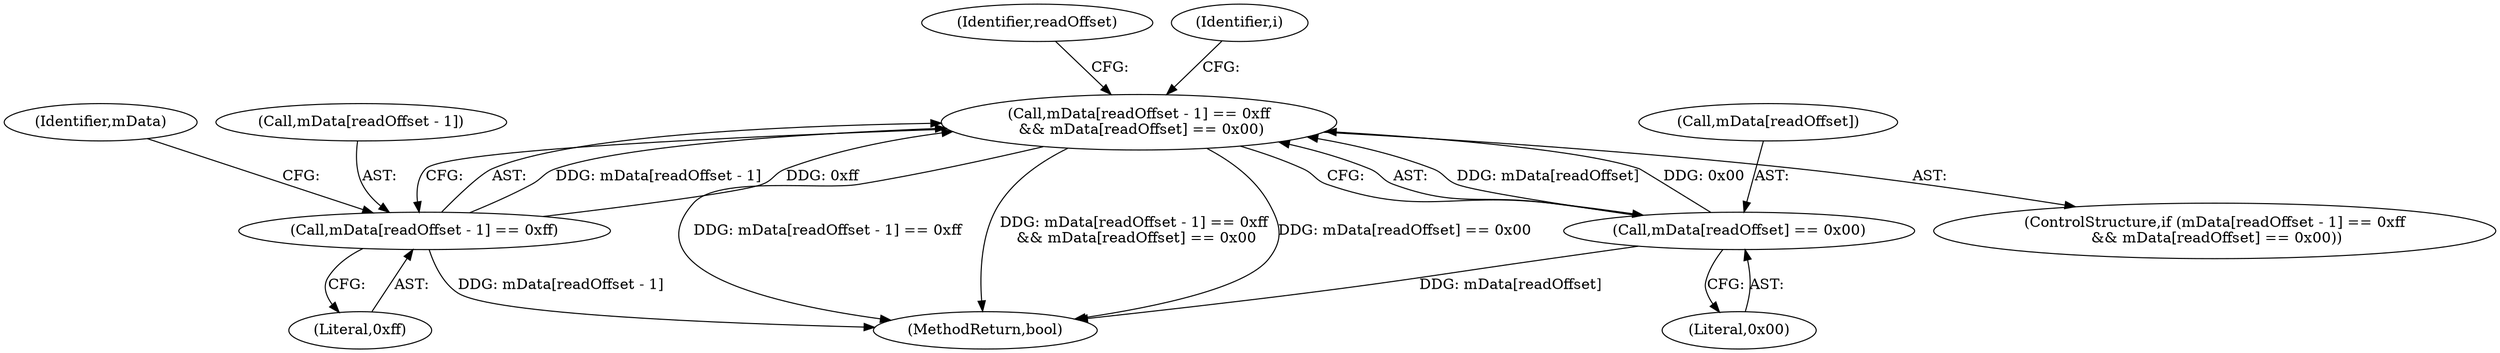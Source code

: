 digraph "0_Android_dd3ca4d6b81a9ae2ddf358b7b93d2f8c010921f5@API" {
"1000273" [label="(Call,mData[readOffset - 1] == 0xff\n && mData[readOffset] == 0x00)"];
"1000274" [label="(Call,mData[readOffset - 1] == 0xff)"];
"1000281" [label="(Call,mData[readOffset] == 0x00)"];
"1000285" [label="(Literal,0x00)"];
"1000272" [label="(ControlStructure,if (mData[readOffset - 1] == 0xff\n && mData[readOffset] == 0x00))"];
"1000283" [label="(Identifier,mData)"];
"1000288" [label="(Identifier,readOffset)"];
"1000274" [label="(Call,mData[readOffset - 1] == 0xff)"];
"1000280" [label="(Literal,0xff)"];
"1000282" [label="(Call,mData[readOffset])"];
"1000275" [label="(Call,mData[readOffset - 1])"];
"1000281" [label="(Call,mData[readOffset] == 0x00)"];
"1000389" [label="(MethodReturn,bool)"];
"1000273" [label="(Call,mData[readOffset - 1] == 0xff\n && mData[readOffset] == 0x00)"];
"1000296" [label="(Identifier,i)"];
"1000273" -> "1000272"  [label="AST: "];
"1000273" -> "1000274"  [label="CFG: "];
"1000273" -> "1000281"  [label="CFG: "];
"1000274" -> "1000273"  [label="AST: "];
"1000281" -> "1000273"  [label="AST: "];
"1000288" -> "1000273"  [label="CFG: "];
"1000296" -> "1000273"  [label="CFG: "];
"1000273" -> "1000389"  [label="DDG: mData[readOffset - 1] == 0xff"];
"1000273" -> "1000389"  [label="DDG: mData[readOffset - 1] == 0xff\n && mData[readOffset] == 0x00"];
"1000273" -> "1000389"  [label="DDG: mData[readOffset] == 0x00"];
"1000274" -> "1000273"  [label="DDG: mData[readOffset - 1]"];
"1000274" -> "1000273"  [label="DDG: 0xff"];
"1000281" -> "1000273"  [label="DDG: mData[readOffset]"];
"1000281" -> "1000273"  [label="DDG: 0x00"];
"1000274" -> "1000280"  [label="CFG: "];
"1000275" -> "1000274"  [label="AST: "];
"1000280" -> "1000274"  [label="AST: "];
"1000283" -> "1000274"  [label="CFG: "];
"1000274" -> "1000389"  [label="DDG: mData[readOffset - 1]"];
"1000281" -> "1000285"  [label="CFG: "];
"1000282" -> "1000281"  [label="AST: "];
"1000285" -> "1000281"  [label="AST: "];
"1000281" -> "1000389"  [label="DDG: mData[readOffset]"];
}
